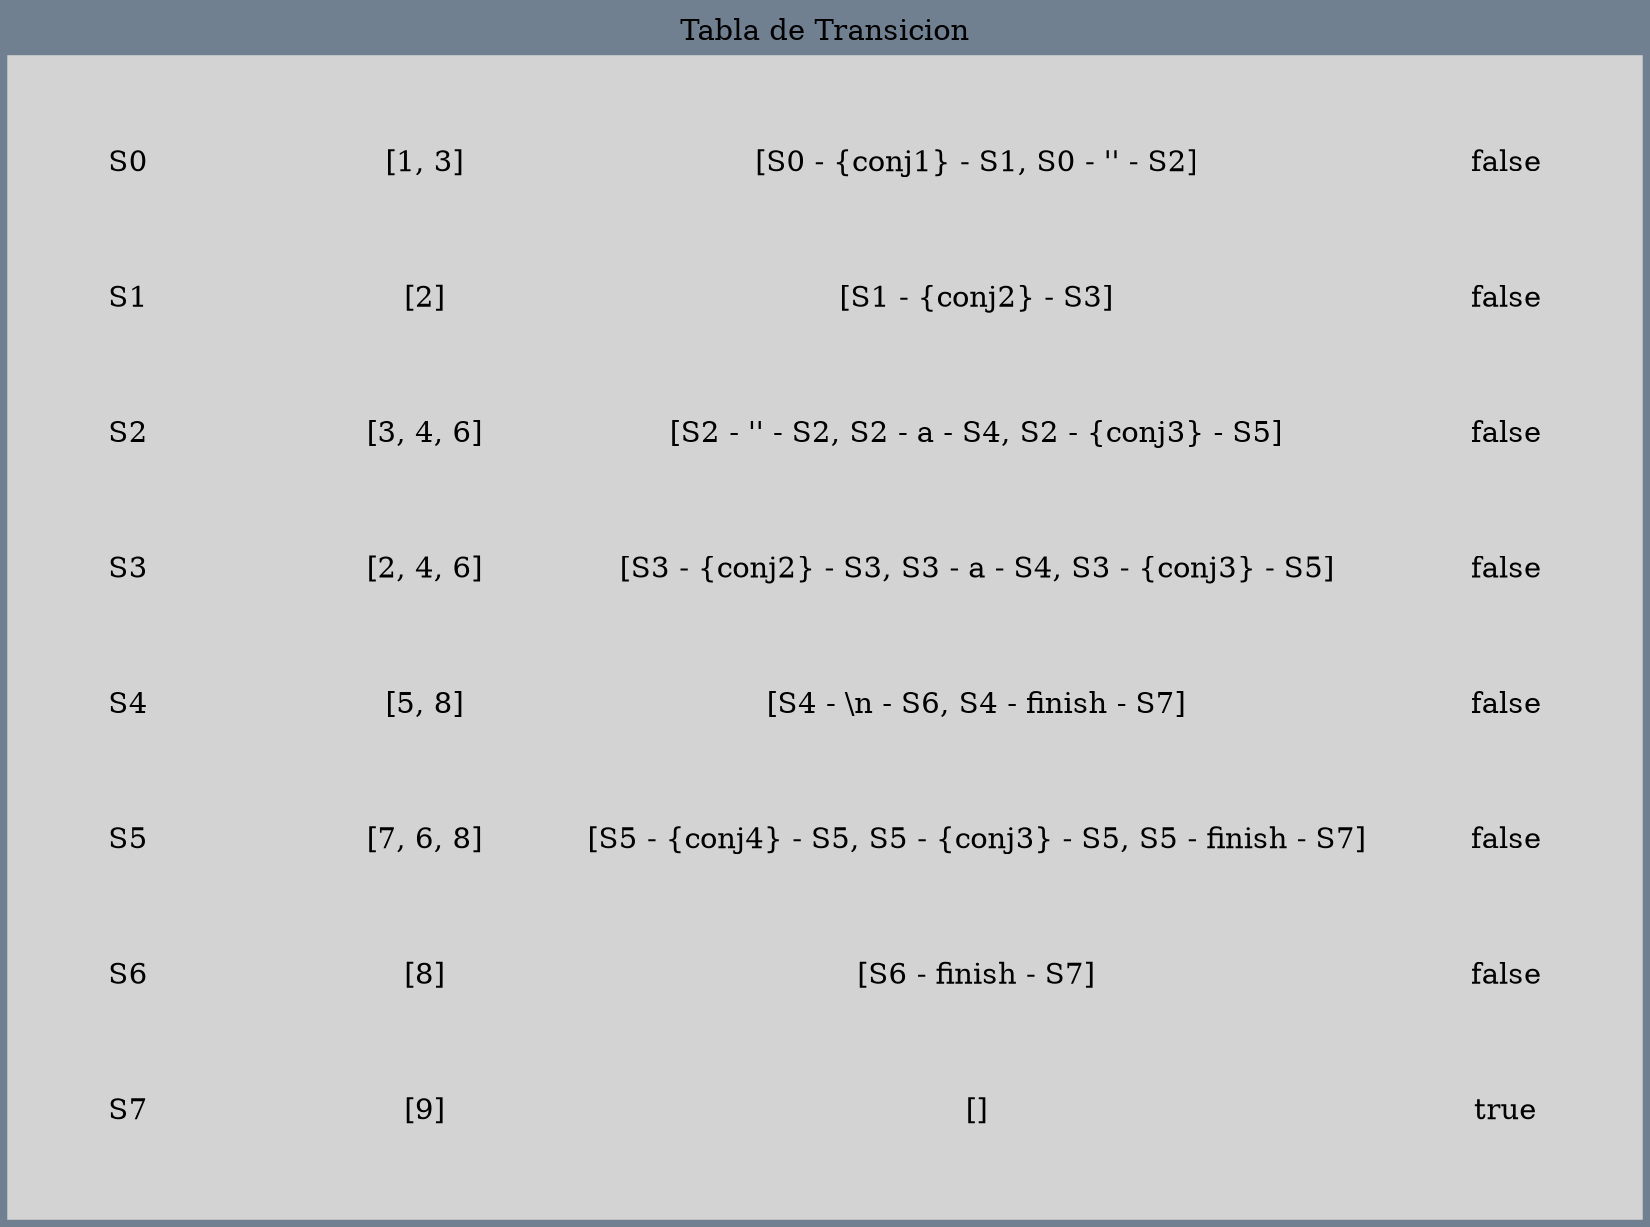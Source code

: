 digraph G {
bgcolor="slategrey" label="Tabla de Transicion" layout=dot 
labelloc = "t" edge [weigth=1000  color=darkgreen  arrowtail="open" arrowhead="open"]
node[shape=box, style="filled", color=lightgrey];
a0 [label=<
<TABLE border="10" cellspacing="10" cellpadding="10" style="rounded"><TR><TD>S0</TD>
  <TD> </TD>
  <TD>[1, 3]</TD>
  <TD>[S0 - {conj1} - S1, S0 - '' - S2]</TD>
  <TD>false</TD>
  </TR><TR><TD>S1</TD>
  <TD> </TD>
  <TD>[2]</TD>
  <TD>[S1 - {conj2} - S3]</TD>
  <TD>false</TD>
  </TR><TR><TD>S2</TD>
  <TD> </TD>
  <TD>[3, 4, 6]</TD>
  <TD>[S2 - '' - S2, S2 - a - S4, S2 - {conj3} - S5]</TD>
  <TD>false</TD>
  </TR><TR><TD>S3</TD>
  <TD> </TD>
  <TD>[2, 4, 6]</TD>
  <TD>[S3 - {conj2} - S3, S3 - a - S4, S3 - {conj3} - S5]</TD>
  <TD>false</TD>
  </TR><TR><TD>S4</TD>
  <TD> </TD>
  <TD>[5, 8]</TD>
  <TD>[S4 - \\n - S6, S4 - finish - S7]</TD>
  <TD>false</TD>
  </TR><TR><TD>S5</TD>
  <TD> </TD>
  <TD>[7, 6, 8]</TD>
  <TD>[S5 - {conj4} - S5, S5 - {conj3} - S5, S5 - finish - S7]</TD>
  <TD>false</TD>
  </TR><TR><TD>S6</TD>
  <TD> </TD>
  <TD>[8]</TD>
  <TD>[S6 - finish - S7]</TD>
  <TD>false</TD>
  </TR><TR><TD>S7</TD>
  <TD> </TD>
  <TD>[9]</TD>
  <TD>[]</TD>
  <TD>true</TD>
  </TR></TABLE>>];}